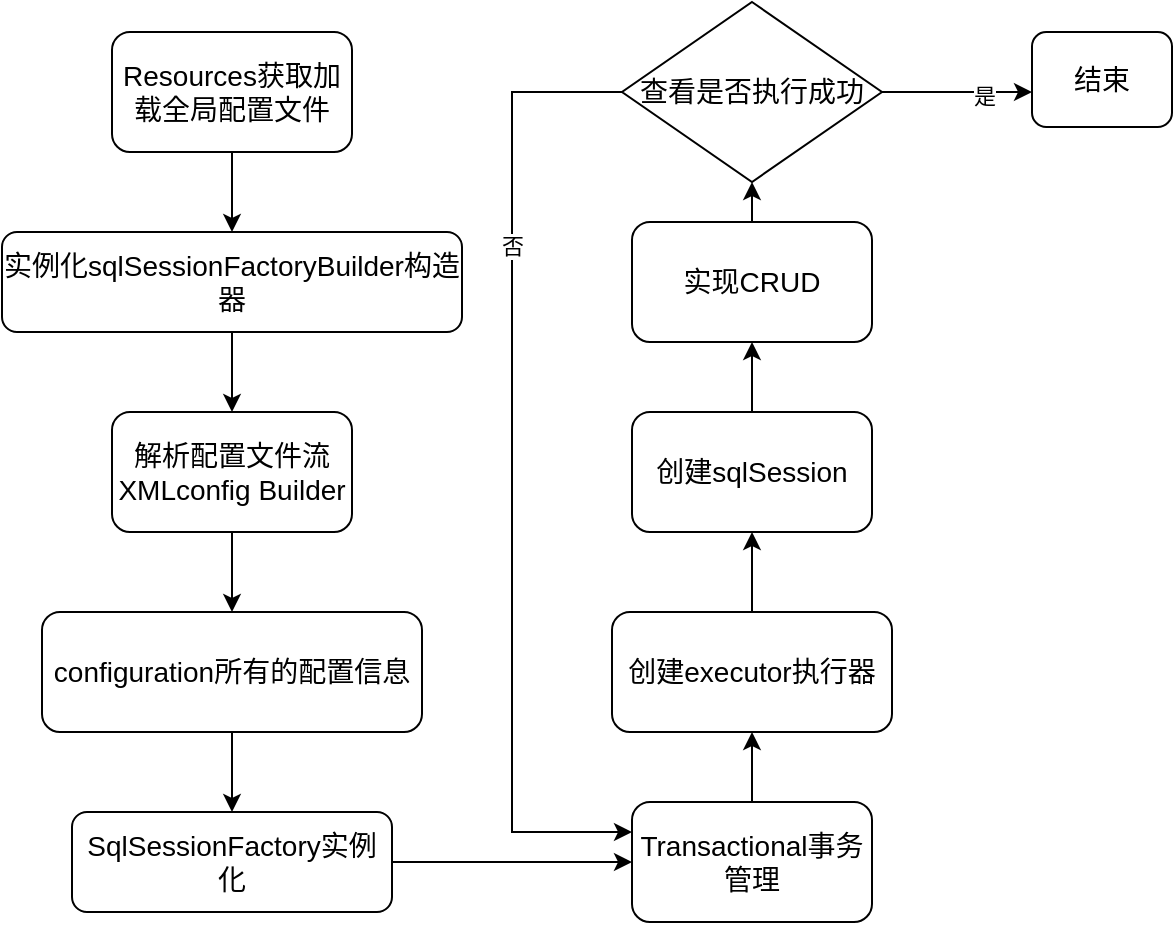<mxfile version="13.5.3" type="github">
  <diagram id="C5RBs43oDa-KdzZeNtuy" name="Page-1">
    <mxGraphModel dx="868" dy="531" grid="1" gridSize="10" guides="1" tooltips="1" connect="1" arrows="1" fold="1" page="1" pageScale="1" pageWidth="827" pageHeight="1169" math="0" shadow="0">
      <root>
        <mxCell id="WIyWlLk6GJQsqaUBKTNV-0" />
        <mxCell id="WIyWlLk6GJQsqaUBKTNV-1" parent="WIyWlLk6GJQsqaUBKTNV-0" />
        <mxCell id="9BimTZrmmbkfzFgwPBh2-3" style="edgeStyle=orthogonalEdgeStyle;rounded=0;orthogonalLoop=1;jettySize=auto;html=1;exitX=0.5;exitY=1;exitDx=0;exitDy=0;" edge="1" parent="WIyWlLk6GJQsqaUBKTNV-1" source="9BimTZrmmbkfzFgwPBh2-0" target="9BimTZrmmbkfzFgwPBh2-1">
          <mxGeometry relative="1" as="geometry" />
        </mxCell>
        <mxCell id="9BimTZrmmbkfzFgwPBh2-0" value="&lt;font style=&quot;font-size: 14px&quot;&gt;Resources获取加载全局配置文件&lt;/font&gt;" style="rounded=1;whiteSpace=wrap;html=1;" vertex="1" parent="WIyWlLk6GJQsqaUBKTNV-1">
          <mxGeometry x="170" y="60" width="120" height="60" as="geometry" />
        </mxCell>
        <mxCell id="9BimTZrmmbkfzFgwPBh2-4" style="edgeStyle=orthogonalEdgeStyle;rounded=0;orthogonalLoop=1;jettySize=auto;html=1;exitX=0.5;exitY=1;exitDx=0;exitDy=0;" edge="1" parent="WIyWlLk6GJQsqaUBKTNV-1" source="9BimTZrmmbkfzFgwPBh2-1" target="9BimTZrmmbkfzFgwPBh2-2">
          <mxGeometry relative="1" as="geometry" />
        </mxCell>
        <mxCell id="9BimTZrmmbkfzFgwPBh2-1" value="&lt;font style=&quot;font-size: 14px&quot;&gt;实例化sqlSessionFactoryBuilder构造器&lt;/font&gt;" style="rounded=1;whiteSpace=wrap;html=1;" vertex="1" parent="WIyWlLk6GJQsqaUBKTNV-1">
          <mxGeometry x="115" y="160" width="230" height="50" as="geometry" />
        </mxCell>
        <mxCell id="9BimTZrmmbkfzFgwPBh2-6" style="edgeStyle=orthogonalEdgeStyle;rounded=0;orthogonalLoop=1;jettySize=auto;html=1;exitX=0.5;exitY=1;exitDx=0;exitDy=0;entryX=0.5;entryY=0;entryDx=0;entryDy=0;" edge="1" parent="WIyWlLk6GJQsqaUBKTNV-1" source="9BimTZrmmbkfzFgwPBh2-2" target="9BimTZrmmbkfzFgwPBh2-5">
          <mxGeometry relative="1" as="geometry" />
        </mxCell>
        <mxCell id="9BimTZrmmbkfzFgwPBh2-2" value="&lt;font style=&quot;font-size: 14px&quot;&gt;解析配置文件流XMLconfig Builder&lt;/font&gt;" style="rounded=1;whiteSpace=wrap;html=1;" vertex="1" parent="WIyWlLk6GJQsqaUBKTNV-1">
          <mxGeometry x="170" y="250" width="120" height="60" as="geometry" />
        </mxCell>
        <mxCell id="9BimTZrmmbkfzFgwPBh2-13" style="edgeStyle=orthogonalEdgeStyle;rounded=0;orthogonalLoop=1;jettySize=auto;html=1;exitX=0.5;exitY=1;exitDx=0;exitDy=0;" edge="1" parent="WIyWlLk6GJQsqaUBKTNV-1" source="9BimTZrmmbkfzFgwPBh2-5" target="9BimTZrmmbkfzFgwPBh2-7">
          <mxGeometry relative="1" as="geometry" />
        </mxCell>
        <mxCell id="9BimTZrmmbkfzFgwPBh2-5" value="&lt;font style=&quot;font-size: 14px&quot;&gt;configuration所有的配置信息&lt;/font&gt;" style="rounded=1;whiteSpace=wrap;html=1;" vertex="1" parent="WIyWlLk6GJQsqaUBKTNV-1">
          <mxGeometry x="135" y="350" width="190" height="60" as="geometry" />
        </mxCell>
        <mxCell id="9BimTZrmmbkfzFgwPBh2-14" style="edgeStyle=orthogonalEdgeStyle;rounded=0;orthogonalLoop=1;jettySize=auto;html=1;exitX=1;exitY=0.5;exitDx=0;exitDy=0;" edge="1" parent="WIyWlLk6GJQsqaUBKTNV-1" source="9BimTZrmmbkfzFgwPBh2-7" target="9BimTZrmmbkfzFgwPBh2-9">
          <mxGeometry relative="1" as="geometry" />
        </mxCell>
        <mxCell id="9BimTZrmmbkfzFgwPBh2-7" value="&lt;font style=&quot;font-size: 14px&quot;&gt;SqlSessionFactory实例化&lt;/font&gt;" style="rounded=1;whiteSpace=wrap;html=1;" vertex="1" parent="WIyWlLk6GJQsqaUBKTNV-1">
          <mxGeometry x="150" y="450" width="160" height="50" as="geometry" />
        </mxCell>
        <mxCell id="9BimTZrmmbkfzFgwPBh2-16" style="edgeStyle=orthogonalEdgeStyle;rounded=0;orthogonalLoop=1;jettySize=auto;html=1;exitX=0.5;exitY=0;exitDx=0;exitDy=0;" edge="1" parent="WIyWlLk6GJQsqaUBKTNV-1" source="9BimTZrmmbkfzFgwPBh2-8" target="9BimTZrmmbkfzFgwPBh2-10">
          <mxGeometry relative="1" as="geometry" />
        </mxCell>
        <mxCell id="9BimTZrmmbkfzFgwPBh2-8" value="&lt;font style=&quot;font-size: 14px&quot;&gt;创建executor执行器&lt;/font&gt;" style="rounded=1;whiteSpace=wrap;html=1;" vertex="1" parent="WIyWlLk6GJQsqaUBKTNV-1">
          <mxGeometry x="420" y="350" width="140" height="60" as="geometry" />
        </mxCell>
        <mxCell id="9BimTZrmmbkfzFgwPBh2-15" style="edgeStyle=orthogonalEdgeStyle;rounded=0;orthogonalLoop=1;jettySize=auto;html=1;exitX=0.5;exitY=0;exitDx=0;exitDy=0;entryX=0.5;entryY=1;entryDx=0;entryDy=0;" edge="1" parent="WIyWlLk6GJQsqaUBKTNV-1" source="9BimTZrmmbkfzFgwPBh2-9" target="9BimTZrmmbkfzFgwPBh2-8">
          <mxGeometry relative="1" as="geometry" />
        </mxCell>
        <mxCell id="9BimTZrmmbkfzFgwPBh2-9" value="&lt;font style=&quot;font-size: 14px&quot;&gt;Transactional事务管理&lt;/font&gt;" style="rounded=1;whiteSpace=wrap;html=1;" vertex="1" parent="WIyWlLk6GJQsqaUBKTNV-1">
          <mxGeometry x="430" y="445" width="120" height="60" as="geometry" />
        </mxCell>
        <mxCell id="9BimTZrmmbkfzFgwPBh2-17" style="edgeStyle=orthogonalEdgeStyle;rounded=0;orthogonalLoop=1;jettySize=auto;html=1;exitX=0.5;exitY=0;exitDx=0;exitDy=0;entryX=0.5;entryY=1;entryDx=0;entryDy=0;" edge="1" parent="WIyWlLk6GJQsqaUBKTNV-1" source="9BimTZrmmbkfzFgwPBh2-10" target="9BimTZrmmbkfzFgwPBh2-11">
          <mxGeometry relative="1" as="geometry" />
        </mxCell>
        <mxCell id="9BimTZrmmbkfzFgwPBh2-10" value="&lt;font style=&quot;font-size: 14px&quot;&gt;创建sqlSession&lt;/font&gt;" style="rounded=1;whiteSpace=wrap;html=1;" vertex="1" parent="WIyWlLk6GJQsqaUBKTNV-1">
          <mxGeometry x="430" y="250" width="120" height="60" as="geometry" />
        </mxCell>
        <mxCell id="9BimTZrmmbkfzFgwPBh2-18" style="edgeStyle=orthogonalEdgeStyle;rounded=0;orthogonalLoop=1;jettySize=auto;html=1;exitX=0.5;exitY=0;exitDx=0;exitDy=0;entryX=0.5;entryY=1;entryDx=0;entryDy=0;" edge="1" parent="WIyWlLk6GJQsqaUBKTNV-1" source="9BimTZrmmbkfzFgwPBh2-11" target="9BimTZrmmbkfzFgwPBh2-12">
          <mxGeometry relative="1" as="geometry" />
        </mxCell>
        <mxCell id="9BimTZrmmbkfzFgwPBh2-11" value="&lt;font style=&quot;font-size: 14px&quot;&gt;实现CRUD&lt;/font&gt;" style="rounded=1;whiteSpace=wrap;html=1;" vertex="1" parent="WIyWlLk6GJQsqaUBKTNV-1">
          <mxGeometry x="430" y="155" width="120" height="60" as="geometry" />
        </mxCell>
        <mxCell id="9BimTZrmmbkfzFgwPBh2-19" style="edgeStyle=orthogonalEdgeStyle;rounded=0;orthogonalLoop=1;jettySize=auto;html=1;exitX=0;exitY=0.5;exitDx=0;exitDy=0;entryX=0;entryY=0.25;entryDx=0;entryDy=0;" edge="1" parent="WIyWlLk6GJQsqaUBKTNV-1" source="9BimTZrmmbkfzFgwPBh2-12" target="9BimTZrmmbkfzFgwPBh2-9">
          <mxGeometry relative="1" as="geometry">
            <Array as="points">
              <mxPoint x="370" y="90" />
              <mxPoint x="370" y="460" />
            </Array>
          </mxGeometry>
        </mxCell>
        <mxCell id="9BimTZrmmbkfzFgwPBh2-26" value="否" style="edgeLabel;html=1;align=center;verticalAlign=middle;resizable=0;points=[];" vertex="1" connectable="0" parent="9BimTZrmmbkfzFgwPBh2-19">
          <mxGeometry x="-0.456" relative="1" as="geometry">
            <mxPoint as="offset" />
          </mxGeometry>
        </mxCell>
        <mxCell id="9BimTZrmmbkfzFgwPBh2-12" value="&lt;font style=&quot;font-size: 14px&quot;&gt;查看是否执行成功&lt;/font&gt;" style="rhombus;whiteSpace=wrap;html=1;" vertex="1" parent="WIyWlLk6GJQsqaUBKTNV-1">
          <mxGeometry x="425" y="45" width="130" height="90" as="geometry" />
        </mxCell>
        <mxCell id="9BimTZrmmbkfzFgwPBh2-21" value="&lt;font style=&quot;font-size: 14px&quot;&gt;结束&lt;/font&gt;" style="rounded=1;whiteSpace=wrap;html=1;" vertex="1" parent="WIyWlLk6GJQsqaUBKTNV-1">
          <mxGeometry x="630" y="60" width="70" height="47.5" as="geometry" />
        </mxCell>
        <mxCell id="9BimTZrmmbkfzFgwPBh2-25" style="edgeStyle=orthogonalEdgeStyle;rounded=0;orthogonalLoop=1;jettySize=auto;html=1;exitX=1;exitY=0.5;exitDx=0;exitDy=0;" edge="1" parent="WIyWlLk6GJQsqaUBKTNV-1" source="9BimTZrmmbkfzFgwPBh2-12" target="9BimTZrmmbkfzFgwPBh2-21">
          <mxGeometry relative="1" as="geometry">
            <mxPoint x="555" y="90" as="sourcePoint" />
            <mxPoint x="595" y="90" as="targetPoint" />
            <Array as="points">
              <mxPoint x="630" y="90" />
              <mxPoint x="630" y="90" />
            </Array>
          </mxGeometry>
        </mxCell>
        <mxCell id="9BimTZrmmbkfzFgwPBh2-27" value="是" style="edgeLabel;html=1;align=center;verticalAlign=middle;resizable=0;points=[];" vertex="1" connectable="0" parent="9BimTZrmmbkfzFgwPBh2-25">
          <mxGeometry x="0.362" y="-2" relative="1" as="geometry">
            <mxPoint as="offset" />
          </mxGeometry>
        </mxCell>
      </root>
    </mxGraphModel>
  </diagram>
</mxfile>
